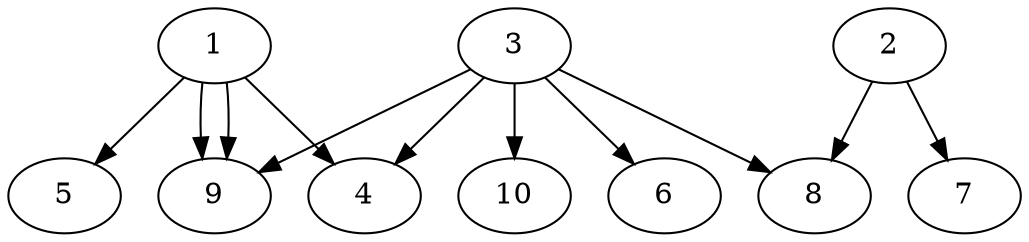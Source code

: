 // DAG automatically generated by daggen at Thu Oct  3 13:58:05 2019
// ./daggen --dot -n 10 --ccr 0.3 --fat 0.7 --regular 0.5 --density 0.7 --mindata 5242880 --maxdata 52428800 
digraph G {
  1 [size="64740693", alpha="0.04", expect_size="19422208"] 
  1 -> 4 [size ="19422208"]
  1 -> 5 [size ="19422208"]
  1 -> 9 [size ="19422208"]
  1 -> 9 [size ="19422208"]
  2 [size="41287680", alpha="0.17", expect_size="12386304"] 
  2 -> 7 [size ="12386304"]
  2 -> 8 [size ="12386304"]
  3 [size="20831573", alpha="0.11", expect_size="6249472"] 
  3 -> 4 [size ="6249472"]
  3 -> 6 [size ="6249472"]
  3 -> 8 [size ="6249472"]
  3 -> 9 [size ="6249472"]
  3 -> 10 [size ="6249472"]
  4 [size="31235413", alpha="0.07", expect_size="9370624"] 
  5 [size="116602880", alpha="0.15", expect_size="34980864"] 
  6 [size="148333227", alpha="0.14", expect_size="44499968"] 
  7 [size="31283200", alpha="0.09", expect_size="9384960"] 
  8 [size="73710933", alpha="0.09", expect_size="22113280"] 
  9 [size="67676160", alpha="0.08", expect_size="20302848"] 
  10 [size="131068587", alpha="0.10", expect_size="39320576"] 
}
